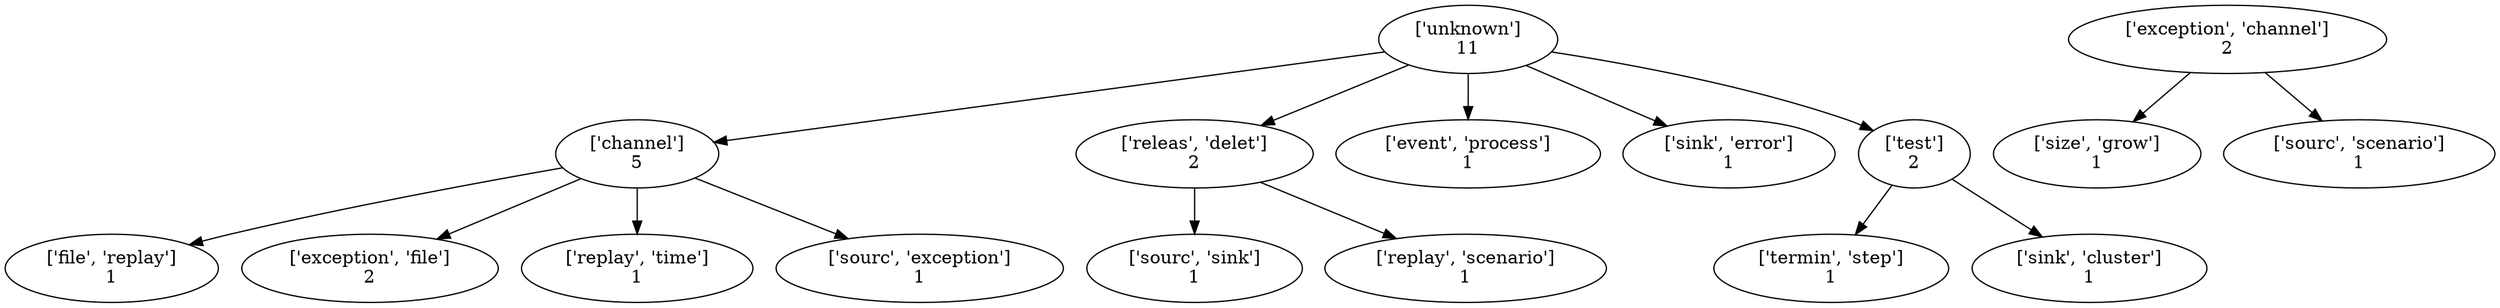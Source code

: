strict digraph  {
	"['unknown']
11" -> "['channel']
5";
	"['unknown']
11" -> "['releas', 'delet']
2";
	"['unknown']
11" -> "['event', 'process']
1";
	"['unknown']
11" -> "['sink', 'error']
1";
	"['unknown']
11" -> "['test']
2";
	"['channel']
5" -> "['file', 'replay']
1";
	"['channel']
5" -> "['exception', 'file']
2";
	"['channel']
5" -> "['replay', 'time']
1";
	"['channel']
5" -> "['sourc', 'exception']
1";
	"['releas', 'delet']
2" -> "['sourc', 'sink']
1";
	"['releas', 'delet']
2" -> "['replay', 'scenario']
1";
	"['test']
2" -> "['termin', 'step']
1";
	"['test']
2" -> "['sink', 'cluster']
1";
	"['exception', 'channel']
2" -> "['size', 'grow']
1";
	"['exception', 'channel']
2" -> "['sourc', 'scenario']
1";
}
